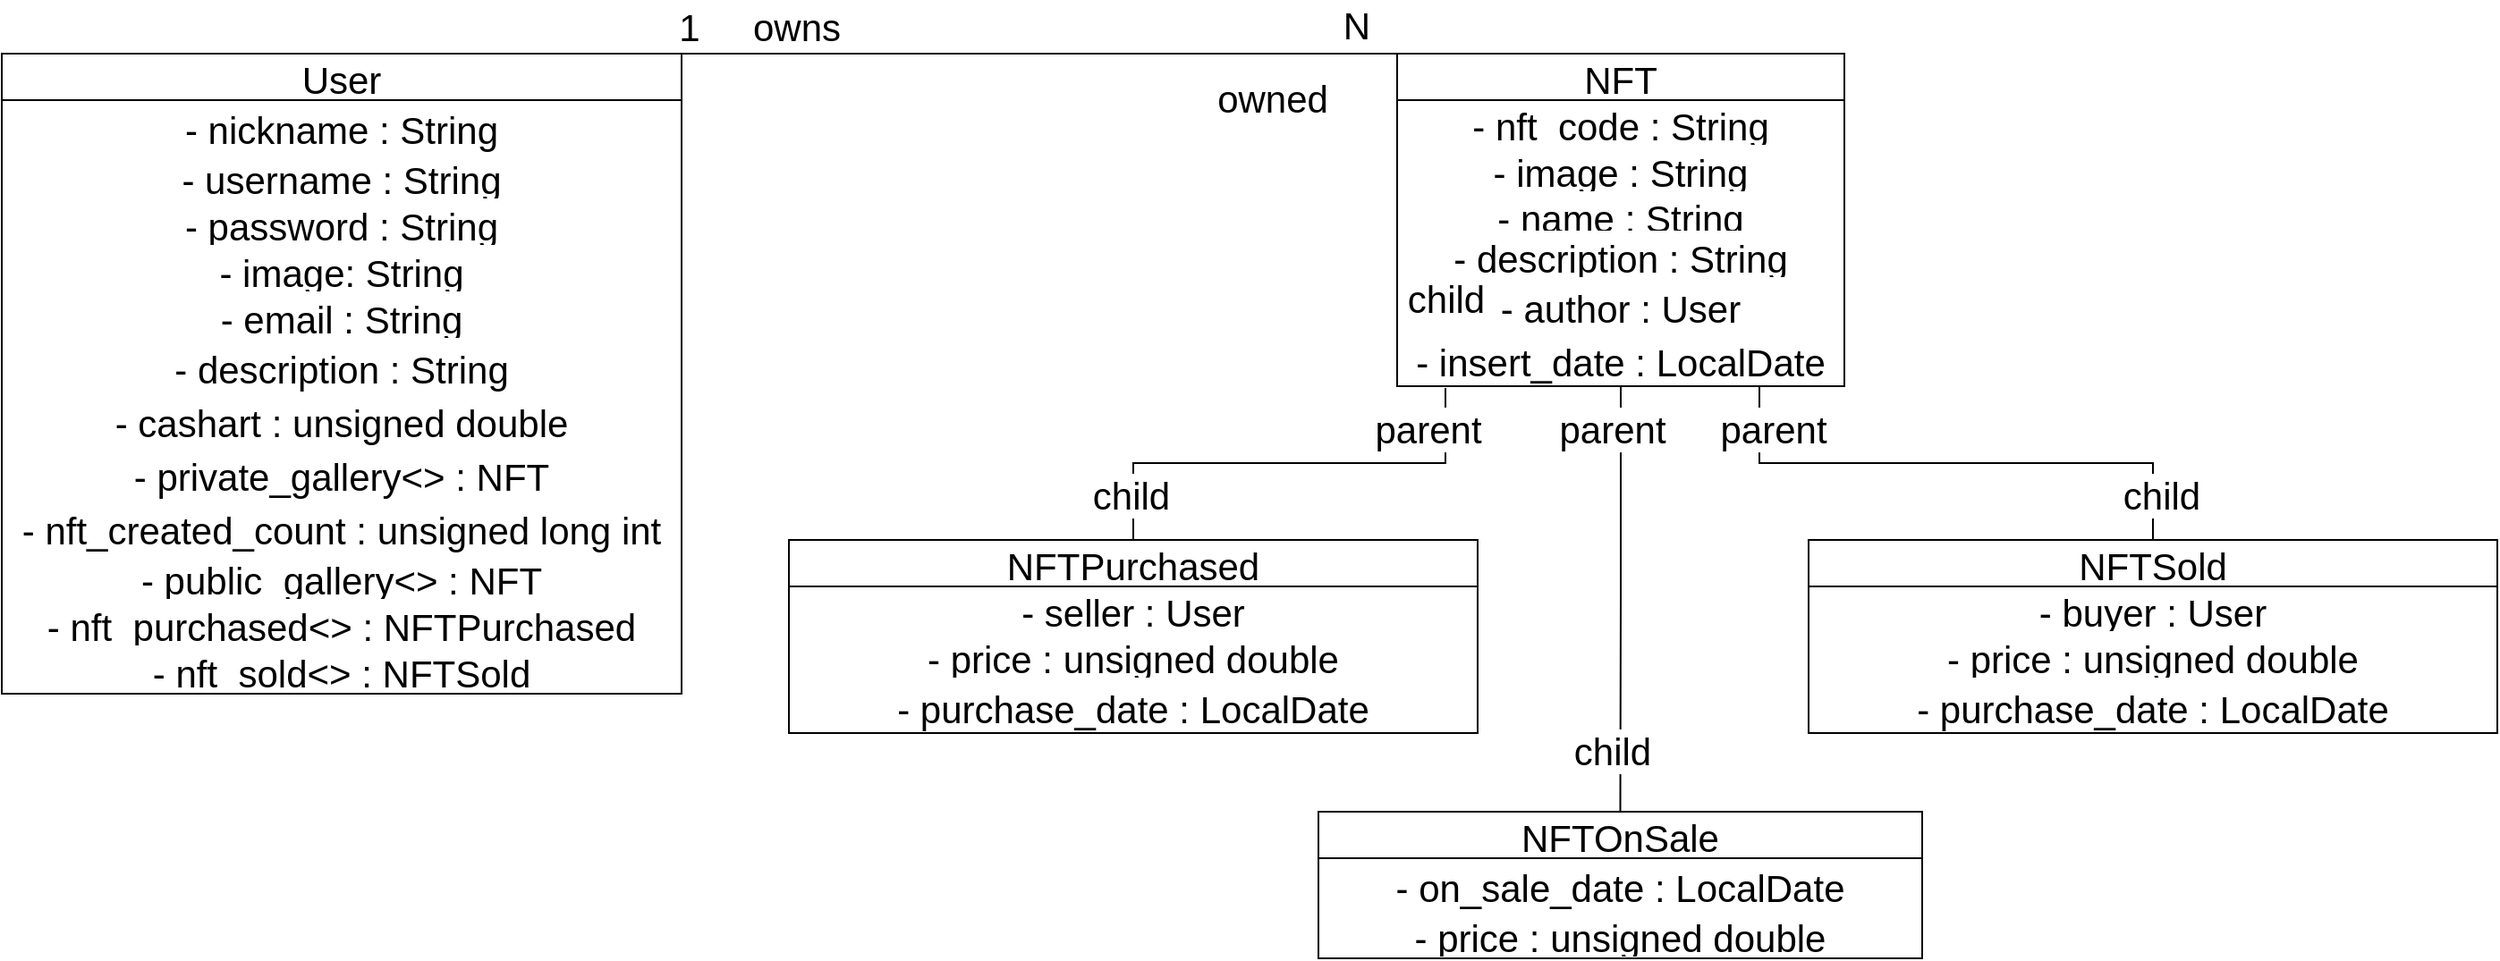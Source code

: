 <mxfile version="17.4.6" type="github">
  <diagram id="K9mG_RED5zR1RW_hAbLD" name="Page-1">
    <mxGraphModel dx="1422" dy="798" grid="1" gridSize="10" guides="1" tooltips="1" connect="1" arrows="1" fold="1" page="1" pageScale="1" pageWidth="827" pageHeight="1169" math="0" shadow="0">
      <root>
        <mxCell id="0" />
        <mxCell id="1" parent="0" />
        <mxCell id="_QlOosYH2mttHdngYGc2-9" value="User" style="swimlane;fontStyle=0;childLayout=stackLayout;horizontal=1;startSize=26;fillColor=none;horizontalStack=0;resizeParent=1;resizeParentMax=0;resizeLast=0;collapsible=1;marginBottom=0;fontSize=21;labelPosition=center;verticalLabelPosition=middle;align=center;verticalAlign=middle;swimlaneLine=1;glass=0;rounded=0;shadow=0;sketch=0;spacing=2;" parent="1" vertex="1">
          <mxGeometry x="30" y="120" width="380" height="358" as="geometry" />
        </mxCell>
        <mxCell id="_QlOosYH2mttHdngYGc2-36" value="- nickname : String" style="text;strokeColor=none;fillColor=none;spacingLeft=4;spacingRight=4;overflow=hidden;rotatable=0;points=[[0,0.5],[1,0.5]];portConstraint=eastwest;fontSize=21;labelPosition=center;verticalLabelPosition=middle;align=center;verticalAlign=middle;swimlaneLine=1;glass=0;rounded=0;shadow=0;sketch=0;spacing=2;" parent="_QlOosYH2mttHdngYGc2-9" vertex="1">
          <mxGeometry y="26" width="380" height="30" as="geometry" />
        </mxCell>
        <mxCell id="_QlOosYH2mttHdngYGc2-10" value="- username : String" style="text;strokeColor=none;fillColor=none;align=center;verticalAlign=middle;spacingLeft=4;spacingRight=4;overflow=hidden;rotatable=0;points=[[0,0.5],[1,0.5]];portConstraint=eastwest;fontSize=21;labelPosition=center;verticalLabelPosition=middle;swimlaneLine=1;glass=0;rounded=0;shadow=0;sketch=0;spacing=2;" parent="_QlOosYH2mttHdngYGc2-9" vertex="1">
          <mxGeometry y="56" width="380" height="26" as="geometry" />
        </mxCell>
        <mxCell id="_QlOosYH2mttHdngYGc2-11" value="- password : String" style="text;strokeColor=none;fillColor=none;align=center;verticalAlign=middle;spacingLeft=4;spacingRight=4;overflow=hidden;rotatable=0;points=[[0,0.5],[1,0.5]];portConstraint=eastwest;fontSize=21;labelPosition=center;verticalLabelPosition=middle;swimlaneLine=1;glass=0;rounded=0;shadow=0;sketch=0;spacing=2;" parent="_QlOosYH2mttHdngYGc2-9" vertex="1">
          <mxGeometry y="82" width="380" height="26" as="geometry" />
        </mxCell>
        <mxCell id="_QlOosYH2mttHdngYGc2-12" value="- image: String" style="text;strokeColor=none;fillColor=none;align=center;verticalAlign=middle;spacingLeft=4;spacingRight=4;overflow=hidden;rotatable=0;points=[[0,0.5],[1,0.5]];portConstraint=eastwest;fontSize=21;labelPosition=center;verticalLabelPosition=middle;swimlaneLine=1;glass=0;rounded=0;shadow=0;sketch=0;spacing=2;" parent="_QlOosYH2mttHdngYGc2-9" vertex="1">
          <mxGeometry y="108" width="380" height="26" as="geometry" />
        </mxCell>
        <mxCell id="_QlOosYH2mttHdngYGc2-35" value="- email : String" style="text;strokeColor=none;fillColor=none;spacingLeft=4;spacingRight=4;overflow=hidden;rotatable=0;points=[[0,0.5],[1,0.5]];portConstraint=eastwest;fontSize=21;labelPosition=center;verticalLabelPosition=middle;align=center;verticalAlign=middle;swimlaneLine=1;glass=0;rounded=0;shadow=0;sketch=0;spacing=2;" parent="_QlOosYH2mttHdngYGc2-9" vertex="1">
          <mxGeometry y="134" width="380" height="26" as="geometry" />
        </mxCell>
        <mxCell id="_QlOosYH2mttHdngYGc2-37" value="- description : String" style="text;strokeColor=none;fillColor=none;spacingLeft=4;spacingRight=4;overflow=hidden;rotatable=0;points=[[0,0.5],[1,0.5]];portConstraint=eastwest;fontSize=21;labelPosition=center;verticalLabelPosition=middle;align=center;verticalAlign=middle;swimlaneLine=1;glass=0;rounded=0;shadow=0;sketch=0;spacing=2;" parent="_QlOosYH2mttHdngYGc2-9" vertex="1">
          <mxGeometry y="160" width="380" height="30" as="geometry" />
        </mxCell>
        <mxCell id="_QlOosYH2mttHdngYGc2-100" value="- cashart : unsigned double" style="text;strokeColor=none;fillColor=none;spacingLeft=4;spacingRight=4;overflow=hidden;rotatable=0;points=[[0,0.5],[1,0.5]];portConstraint=eastwest;fontSize=21;labelPosition=center;verticalLabelPosition=middle;align=center;verticalAlign=middle;swimlaneLine=1;glass=0;rounded=0;shadow=0;sketch=0;spacing=2;" parent="_QlOosYH2mttHdngYGc2-9" vertex="1">
          <mxGeometry y="190" width="380" height="30" as="geometry" />
        </mxCell>
        <mxCell id="_QlOosYH2mttHdngYGc2-83" value="- private_gallery&lt;&gt; : NFT" style="text;strokeColor=none;fillColor=none;spacingLeft=4;spacingRight=4;overflow=hidden;rotatable=0;points=[[0,0.5],[1,0.5]];portConstraint=eastwest;fontSize=21;labelPosition=center;verticalLabelPosition=middle;align=center;verticalAlign=middle;swimlaneLine=1;glass=0;rounded=0;shadow=0;sketch=0;spacing=2;" parent="_QlOosYH2mttHdngYGc2-9" vertex="1">
          <mxGeometry y="220" width="380" height="30" as="geometry" />
        </mxCell>
        <mxCell id="_QlOosYH2mttHdngYGc2-90" value="- nft_created_count : unsigned long int" style="text;strokeColor=none;fillColor=none;spacingLeft=4;spacingRight=4;overflow=hidden;rotatable=0;points=[[0,0.5],[1,0.5]];portConstraint=eastwest;fontSize=21;labelPosition=center;verticalLabelPosition=middle;align=center;verticalAlign=middle;swimlaneLine=1;glass=0;rounded=0;shadow=0;sketch=0;spacing=2;" parent="_QlOosYH2mttHdngYGc2-9" vertex="1">
          <mxGeometry y="250" width="380" height="30" as="geometry" />
        </mxCell>
        <mxCell id="_QlOosYH2mttHdngYGc2-26" value="- public_gallery&lt;&gt; : NFT" style="text;strokeColor=none;fillColor=none;align=center;verticalAlign=middle;spacingLeft=4;spacingRight=4;overflow=hidden;rotatable=0;points=[[0,0.5],[1,0.5]];portConstraint=eastwest;fontSize=21;labelPosition=center;verticalLabelPosition=middle;swimlaneLine=1;glass=0;rounded=0;shadow=0;sketch=0;spacing=2;" parent="_QlOosYH2mttHdngYGc2-9" vertex="1">
          <mxGeometry y="280" width="380" height="26" as="geometry" />
        </mxCell>
        <mxCell id="_QlOosYH2mttHdngYGc2-22" value="- nft_purchased&lt;&gt; : NFTPurchased" style="text;strokeColor=none;fillColor=none;align=center;verticalAlign=middle;spacingLeft=4;spacingRight=4;overflow=hidden;rotatable=0;points=[[0,0.5],[1,0.5]];portConstraint=eastwest;fontSize=21;labelPosition=center;verticalLabelPosition=middle;swimlaneLine=1;glass=0;rounded=0;shadow=0;sketch=0;spacing=2;" parent="_QlOosYH2mttHdngYGc2-9" vertex="1">
          <mxGeometry y="306" width="380" height="26" as="geometry" />
        </mxCell>
        <mxCell id="_QlOosYH2mttHdngYGc2-23" value="- nft_sold&lt;&gt; : NFTSold" style="text;strokeColor=none;fillColor=none;align=center;verticalAlign=middle;spacingLeft=4;spacingRight=4;overflow=hidden;rotatable=0;points=[[0,0.5],[1,0.5]];portConstraint=eastwest;fontSize=21;labelPosition=center;verticalLabelPosition=middle;swimlaneLine=1;glass=0;rounded=0;shadow=0;sketch=0;spacing=2;" parent="_QlOosYH2mttHdngYGc2-9" vertex="1">
          <mxGeometry y="332" width="380" height="26" as="geometry" />
        </mxCell>
        <mxCell id="_QlOosYH2mttHdngYGc2-39" value="NFT" style="swimlane;fontStyle=0;childLayout=stackLayout;horizontal=1;startSize=26;fillColor=none;horizontalStack=0;resizeParent=1;resizeParentMax=0;resizeLast=0;collapsible=1;marginBottom=0;fontSize=21;labelPosition=center;verticalLabelPosition=middle;align=center;verticalAlign=middle;" parent="1" vertex="1">
          <mxGeometry x="810" y="120" width="250" height="186" as="geometry" />
        </mxCell>
        <mxCell id="_QlOosYH2mttHdngYGc2-42" value="- nft_code : String" style="text;strokeColor=none;fillColor=none;align=center;verticalAlign=middle;spacingLeft=4;spacingRight=4;overflow=hidden;rotatable=0;points=[[0,0.5],[1,0.5]];portConstraint=eastwest;fontSize=21;labelPosition=center;verticalLabelPosition=middle;" parent="_QlOosYH2mttHdngYGc2-39" vertex="1">
          <mxGeometry y="26" width="250" height="26" as="geometry" />
        </mxCell>
        <mxCell id="_QlOosYH2mttHdngYGc2-40" value="- image : String" style="text;strokeColor=none;fillColor=none;align=center;verticalAlign=middle;spacingLeft=4;spacingRight=4;overflow=hidden;rotatable=0;points=[[0,0.5],[1,0.5]];portConstraint=eastwest;fontSize=21;labelPosition=center;verticalLabelPosition=middle;" parent="_QlOosYH2mttHdngYGc2-39" vertex="1">
          <mxGeometry y="52" width="250" height="26" as="geometry" />
        </mxCell>
        <mxCell id="_QlOosYH2mttHdngYGc2-43" value="- name : String" style="text;strokeColor=none;fillColor=none;spacingLeft=4;spacingRight=4;overflow=hidden;rotatable=0;points=[[0,0.5],[1,0.5]];portConstraint=eastwest;fontSize=21;labelPosition=center;verticalLabelPosition=middle;align=center;verticalAlign=middle;" parent="_QlOosYH2mttHdngYGc2-39" vertex="1">
          <mxGeometry y="78" width="250" height="22" as="geometry" />
        </mxCell>
        <mxCell id="_QlOosYH2mttHdngYGc2-41" value="- description : String" style="text;strokeColor=none;fillColor=none;align=center;verticalAlign=middle;spacingLeft=4;spacingRight=4;overflow=hidden;rotatable=0;points=[[0,0.5],[1,0.5]];portConstraint=eastwest;fontSize=21;labelPosition=center;verticalLabelPosition=middle;" parent="_QlOosYH2mttHdngYGc2-39" vertex="1">
          <mxGeometry y="100" width="250" height="26" as="geometry" />
        </mxCell>
        <mxCell id="_QlOosYH2mttHdngYGc2-44" value="- author : User" style="text;strokeColor=none;fillColor=none;spacingLeft=4;spacingRight=4;overflow=hidden;rotatable=0;points=[[0,0.5],[1,0.5]];portConstraint=eastwest;fontSize=21;labelPosition=center;verticalLabelPosition=middle;align=center;verticalAlign=middle;" parent="_QlOosYH2mttHdngYGc2-39" vertex="1">
          <mxGeometry y="126" width="250" height="30" as="geometry" />
        </mxCell>
        <mxCell id="_QlOosYH2mttHdngYGc2-53" value="- insert_date : LocalDate" style="text;strokeColor=none;fillColor=none;spacingLeft=4;spacingRight=4;overflow=hidden;rotatable=0;points=[[0,0.5],[1,0.5]];portConstraint=eastwest;fontSize=21;labelPosition=center;verticalLabelPosition=middle;align=center;verticalAlign=middle;" parent="_QlOosYH2mttHdngYGc2-39" vertex="1">
          <mxGeometry y="156" width="250" height="30" as="geometry" />
        </mxCell>
        <mxCell id="_QlOosYH2mttHdngYGc2-45" value="NFTOnSale" style="swimlane;fontStyle=0;childLayout=stackLayout;horizontal=1;startSize=26;fillColor=none;horizontalStack=0;resizeParent=1;resizeParentMax=0;resizeLast=0;collapsible=1;marginBottom=0;fontSize=21;labelPosition=center;verticalLabelPosition=middle;align=center;verticalAlign=middle;" parent="1" vertex="1">
          <mxGeometry x="766" y="544" width="337.5" height="82" as="geometry">
            <mxRectangle x="630" y="470" width="90" height="26" as="alternateBounds" />
          </mxGeometry>
        </mxCell>
        <mxCell id="c4JM7ylSqcCvMtFFDTr7-1" value="- on_sale_date : LocalDate" style="text;strokeColor=none;fillColor=none;spacingLeft=4;spacingRight=4;overflow=hidden;rotatable=0;points=[[0,0.5],[1,0.5]];portConstraint=eastwest;fontSize=21;labelPosition=center;verticalLabelPosition=middle;align=center;verticalAlign=middle;" parent="_QlOosYH2mttHdngYGc2-45" vertex="1">
          <mxGeometry y="26" width="337.5" height="30" as="geometry" />
        </mxCell>
        <mxCell id="oeI8WYN1Ko2fFmswmGGP-5" value="- price : unsigned double" style="text;strokeColor=none;fillColor=none;align=center;verticalAlign=middle;spacingLeft=4;spacingRight=4;overflow=hidden;rotatable=0;points=[[0,0.5],[1,0.5]];portConstraint=eastwest;fontSize=21;labelPosition=center;verticalLabelPosition=middle;" vertex="1" parent="_QlOosYH2mttHdngYGc2-45">
          <mxGeometry y="56" width="337.5" height="26" as="geometry" />
        </mxCell>
        <mxCell id="_QlOosYH2mttHdngYGc2-50" value="" style="endArrow=none;html=1;edgeStyle=orthogonalEdgeStyle;rounded=0;entryX=0.5;entryY=0;entryDx=0;entryDy=0;exitX=0.5;exitY=1;exitDx=0;exitDy=0;fontSize=21;labelPosition=center;verticalLabelPosition=middle;align=center;verticalAlign=middle;" parent="1" source="_QlOosYH2mttHdngYGc2-39" target="_QlOosYH2mttHdngYGc2-45" edge="1">
          <mxGeometry relative="1" as="geometry">
            <mxPoint x="710" y="421.09" as="sourcePoint" />
            <mxPoint x="550" y="545" as="targetPoint" />
            <Array as="points" />
          </mxGeometry>
        </mxCell>
        <mxCell id="_QlOosYH2mttHdngYGc2-51" value="parent" style="edgeLabel;resizable=0;html=1;align=center;verticalAlign=middle;fontSize=21;labelPosition=center;verticalLabelPosition=middle;" parent="_QlOosYH2mttHdngYGc2-50" connectable="0" vertex="1">
          <mxGeometry x="-1" relative="1" as="geometry">
            <mxPoint x="-5" y="24" as="offset" />
          </mxGeometry>
        </mxCell>
        <mxCell id="_QlOosYH2mttHdngYGc2-52" value="child" style="edgeLabel;resizable=0;html=1;align=center;verticalAlign=middle;fontSize=21;labelPosition=center;verticalLabelPosition=middle;" parent="_QlOosYH2mttHdngYGc2-50" connectable="0" vertex="1">
          <mxGeometry x="1" relative="1" as="geometry">
            <mxPoint x="-5" y="-34" as="offset" />
          </mxGeometry>
        </mxCell>
        <mxCell id="_QlOosYH2mttHdngYGc2-55" value="NFTSold" style="swimlane;fontStyle=0;childLayout=stackLayout;horizontal=1;startSize=26;fillColor=none;horizontalStack=0;resizeParent=1;resizeParentMax=0;resizeLast=0;collapsible=1;marginBottom=0;fontSize=21;labelPosition=center;verticalLabelPosition=middle;align=center;verticalAlign=middle;" parent="1" vertex="1">
          <mxGeometry x="1040" y="392.0" width="385" height="108" as="geometry" />
        </mxCell>
        <mxCell id="_QlOosYH2mttHdngYGc2-56" value="- buyer : User" style="text;strokeColor=none;fillColor=none;align=center;verticalAlign=middle;spacingLeft=4;spacingRight=4;overflow=hidden;rotatable=0;points=[[0,0.5],[1,0.5]];portConstraint=eastwest;fontSize=21;labelPosition=center;verticalLabelPosition=middle;" parent="_QlOosYH2mttHdngYGc2-55" vertex="1">
          <mxGeometry y="26" width="385" height="26" as="geometry" />
        </mxCell>
        <mxCell id="oeI8WYN1Ko2fFmswmGGP-6" value="- price : unsigned double" style="text;strokeColor=none;fillColor=none;align=center;verticalAlign=middle;spacingLeft=4;spacingRight=4;overflow=hidden;rotatable=0;points=[[0,0.5],[1,0.5]];portConstraint=eastwest;fontSize=21;labelPosition=center;verticalLabelPosition=middle;" vertex="1" parent="_QlOosYH2mttHdngYGc2-55">
          <mxGeometry y="52" width="385" height="26" as="geometry" />
        </mxCell>
        <mxCell id="_QlOosYH2mttHdngYGc2-54" value="- purchase_date : LocalDate" style="text;strokeColor=none;fillColor=none;spacingLeft=4;spacingRight=4;overflow=hidden;rotatable=0;points=[[0,0.5],[1,0.5]];portConstraint=eastwest;fontSize=21;labelPosition=center;verticalLabelPosition=middle;align=center;verticalAlign=middle;" parent="_QlOosYH2mttHdngYGc2-55" vertex="1">
          <mxGeometry y="78" width="385" height="30" as="geometry" />
        </mxCell>
        <mxCell id="_QlOosYH2mttHdngYGc2-60" value="" style="endArrow=none;html=1;edgeStyle=orthogonalEdgeStyle;rounded=0;entryX=0.5;entryY=0;entryDx=0;entryDy=0;startArrow=none;fontSize=21;labelPosition=center;verticalLabelPosition=middle;align=center;verticalAlign=middle;exitX=0.81;exitY=0.992;exitDx=0;exitDy=0;exitPerimeter=0;" parent="1" source="_QlOosYH2mttHdngYGc2-53" target="_QlOosYH2mttHdngYGc2-55" edge="1">
          <mxGeometry relative="1" as="geometry">
            <mxPoint x="1012" y="320" as="sourcePoint" />
            <mxPoint x="1238" y="377" as="targetPoint" />
            <Array as="points" />
          </mxGeometry>
        </mxCell>
        <mxCell id="_QlOosYH2mttHdngYGc2-62" value="child" style="edgeLabel;resizable=0;html=1;align=center;verticalAlign=middle;fontSize=21;labelPosition=center;verticalLabelPosition=middle;" parent="_QlOosYH2mttHdngYGc2-60" connectable="0" vertex="1">
          <mxGeometry x="1" relative="1" as="geometry">
            <mxPoint x="4" y="-25" as="offset" />
          </mxGeometry>
        </mxCell>
        <mxCell id="_QlOosYH2mttHdngYGc2-72" value="" style="endArrow=none;html=1;rounded=0;entryX=0;entryY=0;entryDx=0;entryDy=0;exitX=1;exitY=0;exitDx=0;exitDy=0;fontSize=21;labelPosition=center;verticalLabelPosition=middle;align=center;verticalAlign=middle;" parent="1" source="_QlOosYH2mttHdngYGc2-9" target="_QlOosYH2mttHdngYGc2-39" edge="1">
          <mxGeometry relative="1" as="geometry">
            <mxPoint x="50" y="80" as="sourcePoint" />
            <mxPoint x="490" y="220" as="targetPoint" />
          </mxGeometry>
        </mxCell>
        <mxCell id="_QlOosYH2mttHdngYGc2-73" value="N" style="resizable=0;html=1;align=center;verticalAlign=middle;fontSize=21;labelPosition=center;verticalLabelPosition=middle;" parent="_QlOosYH2mttHdngYGc2-72" connectable="0" vertex="1">
          <mxGeometry x="1" relative="1" as="geometry">
            <mxPoint x="-23" y="-16" as="offset" />
          </mxGeometry>
        </mxCell>
        <mxCell id="_QlOosYH2mttHdngYGc2-77" value="1" style="text;html=1;align=center;verticalAlign=middle;resizable=0;points=[];autosize=1;strokeColor=none;fillColor=none;fontSize=21;labelPosition=center;verticalLabelPosition=middle;swimlaneLine=1;glass=0;rounded=0;shadow=0;sketch=0;spacing=2;" parent="1" vertex="1">
          <mxGeometry x="399" y="90" width="30" height="30" as="geometry" />
        </mxCell>
        <mxCell id="_QlOosYH2mttHdngYGc2-85" value="owns" style="text;html=1;align=center;verticalAlign=middle;resizable=0;points=[];autosize=1;strokeColor=none;fillColor=none;fontSize=21;labelPosition=center;verticalLabelPosition=middle;" parent="1" vertex="1">
          <mxGeometry x="444" y="90" width="60" height="30" as="geometry" />
        </mxCell>
        <mxCell id="c4JM7ylSqcCvMtFFDTr7-8" value="parent" style="edgeLabel;resizable=0;html=1;align=center;verticalAlign=middle;fontSize=21;labelPosition=center;verticalLabelPosition=middle;" parent="1" connectable="0" vertex="1">
          <mxGeometry x="1020" y="330" as="geometry" />
        </mxCell>
        <mxCell id="c4JM7ylSqcCvMtFFDTr7-11" value="owned" style="text;html=1;align=center;verticalAlign=middle;resizable=0;points=[];autosize=1;strokeColor=none;fillColor=none;fontSize=21;" parent="1" vertex="1">
          <mxGeometry x="700" y="130" width="80" height="30" as="geometry" />
        </mxCell>
        <mxCell id="oeI8WYN1Ko2fFmswmGGP-1" value="NFTPurchased" style="swimlane;fontStyle=0;childLayout=stackLayout;horizontal=1;startSize=26;fillColor=none;horizontalStack=0;resizeParent=1;resizeParentMax=0;resizeLast=0;collapsible=1;marginBottom=0;fontSize=21;labelPosition=center;verticalLabelPosition=middle;align=center;verticalAlign=middle;" vertex="1" parent="1">
          <mxGeometry x="470" y="392.0" width="385" height="108" as="geometry" />
        </mxCell>
        <mxCell id="_QlOosYH2mttHdngYGc2-46" value="- seller : User" style="text;strokeColor=none;fillColor=none;align=center;verticalAlign=middle;spacingLeft=4;spacingRight=4;overflow=hidden;rotatable=0;points=[[0,0.5],[1,0.5]];portConstraint=eastwest;fontSize=21;labelPosition=center;verticalLabelPosition=middle;" parent="oeI8WYN1Ko2fFmswmGGP-1" vertex="1">
          <mxGeometry y="26" width="385" height="26" as="geometry" />
        </mxCell>
        <mxCell id="_QlOosYH2mttHdngYGc2-47" value="- price : unsigned double" style="text;strokeColor=none;fillColor=none;align=center;verticalAlign=middle;spacingLeft=4;spacingRight=4;overflow=hidden;rotatable=0;points=[[0,0.5],[1,0.5]];portConstraint=eastwest;fontSize=21;labelPosition=center;verticalLabelPosition=middle;" parent="oeI8WYN1Ko2fFmswmGGP-1" vertex="1">
          <mxGeometry y="52" width="385" height="26" as="geometry" />
        </mxCell>
        <mxCell id="oeI8WYN1Ko2fFmswmGGP-3" value="- purchase_date : LocalDate" style="text;strokeColor=none;fillColor=none;spacingLeft=4;spacingRight=4;overflow=hidden;rotatable=0;points=[[0,0.5],[1,0.5]];portConstraint=eastwest;fontSize=21;labelPosition=center;verticalLabelPosition=middle;align=center;verticalAlign=middle;" vertex="1" parent="oeI8WYN1Ko2fFmswmGGP-1">
          <mxGeometry y="78" width="385" height="30" as="geometry" />
        </mxCell>
        <mxCell id="oeI8WYN1Ko2fFmswmGGP-7" value="" style="endArrow=none;html=1;edgeStyle=orthogonalEdgeStyle;rounded=0;entryX=0.108;entryY=1.033;entryDx=0;entryDy=0;startArrow=none;fontSize=21;labelPosition=center;verticalLabelPosition=middle;align=center;verticalAlign=middle;exitX=0.5;exitY=0;exitDx=0;exitDy=0;entryPerimeter=0;" edge="1" parent="1" source="oeI8WYN1Ko2fFmswmGGP-1" target="_QlOosYH2mttHdngYGc2-53">
          <mxGeometry relative="1" as="geometry">
            <mxPoint x="716.75" y="380.3" as="sourcePoint" />
            <mxPoint x="540" y="261" as="targetPoint" />
            <Array as="points" />
          </mxGeometry>
        </mxCell>
        <mxCell id="oeI8WYN1Ko2fFmswmGGP-8" value="child" style="edgeLabel;resizable=0;html=1;align=center;verticalAlign=middle;fontSize=21;labelPosition=center;verticalLabelPosition=middle;" connectable="0" vertex="1" parent="oeI8WYN1Ko2fFmswmGGP-7">
          <mxGeometry x="1" relative="1" as="geometry">
            <mxPoint y="-50" as="offset" />
          </mxGeometry>
        </mxCell>
        <mxCell id="oeI8WYN1Ko2fFmswmGGP-9" value="parent" style="edgeLabel;resizable=0;html=1;align=center;verticalAlign=middle;fontSize=21;labelPosition=center;verticalLabelPosition=middle;" connectable="0" vertex="1" parent="1">
          <mxGeometry x="827" y="330" as="geometry" />
        </mxCell>
        <mxCell id="oeI8WYN1Ko2fFmswmGGP-10" value="child" style="edgeLabel;resizable=0;html=1;align=center;verticalAlign=middle;fontSize=21;labelPosition=center;verticalLabelPosition=middle;" connectable="0" vertex="1" parent="1">
          <mxGeometry x="939.75" y="519.8" as="geometry">
            <mxPoint x="-279" y="-153" as="offset" />
          </mxGeometry>
        </mxCell>
      </root>
    </mxGraphModel>
  </diagram>
</mxfile>
